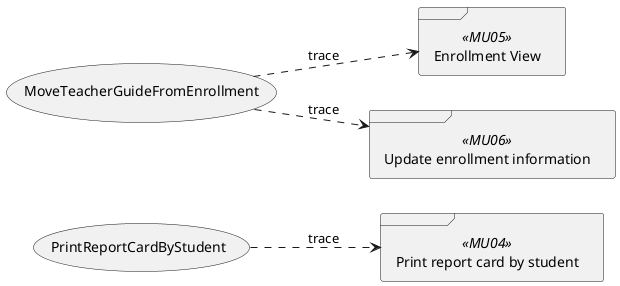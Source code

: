 @startuml

skinparam BackgroundColor transparent
left to right direction


usecase CU29 as "PrintReportCardByStudent"
usecase CU21 as "MoveTeacherGuideFromEnrollment"

frame MU04 <<MU04>> as "Print report card by student"
frame MU05 <<MU05>> as "Enrollment View"
frame MU06 <<MU06>> as "Update enrollment information"

CU29 ..> MU04 : trace
CU21 ..> MU05 : trace
CU21 ..> MU06 : trace


@enduml